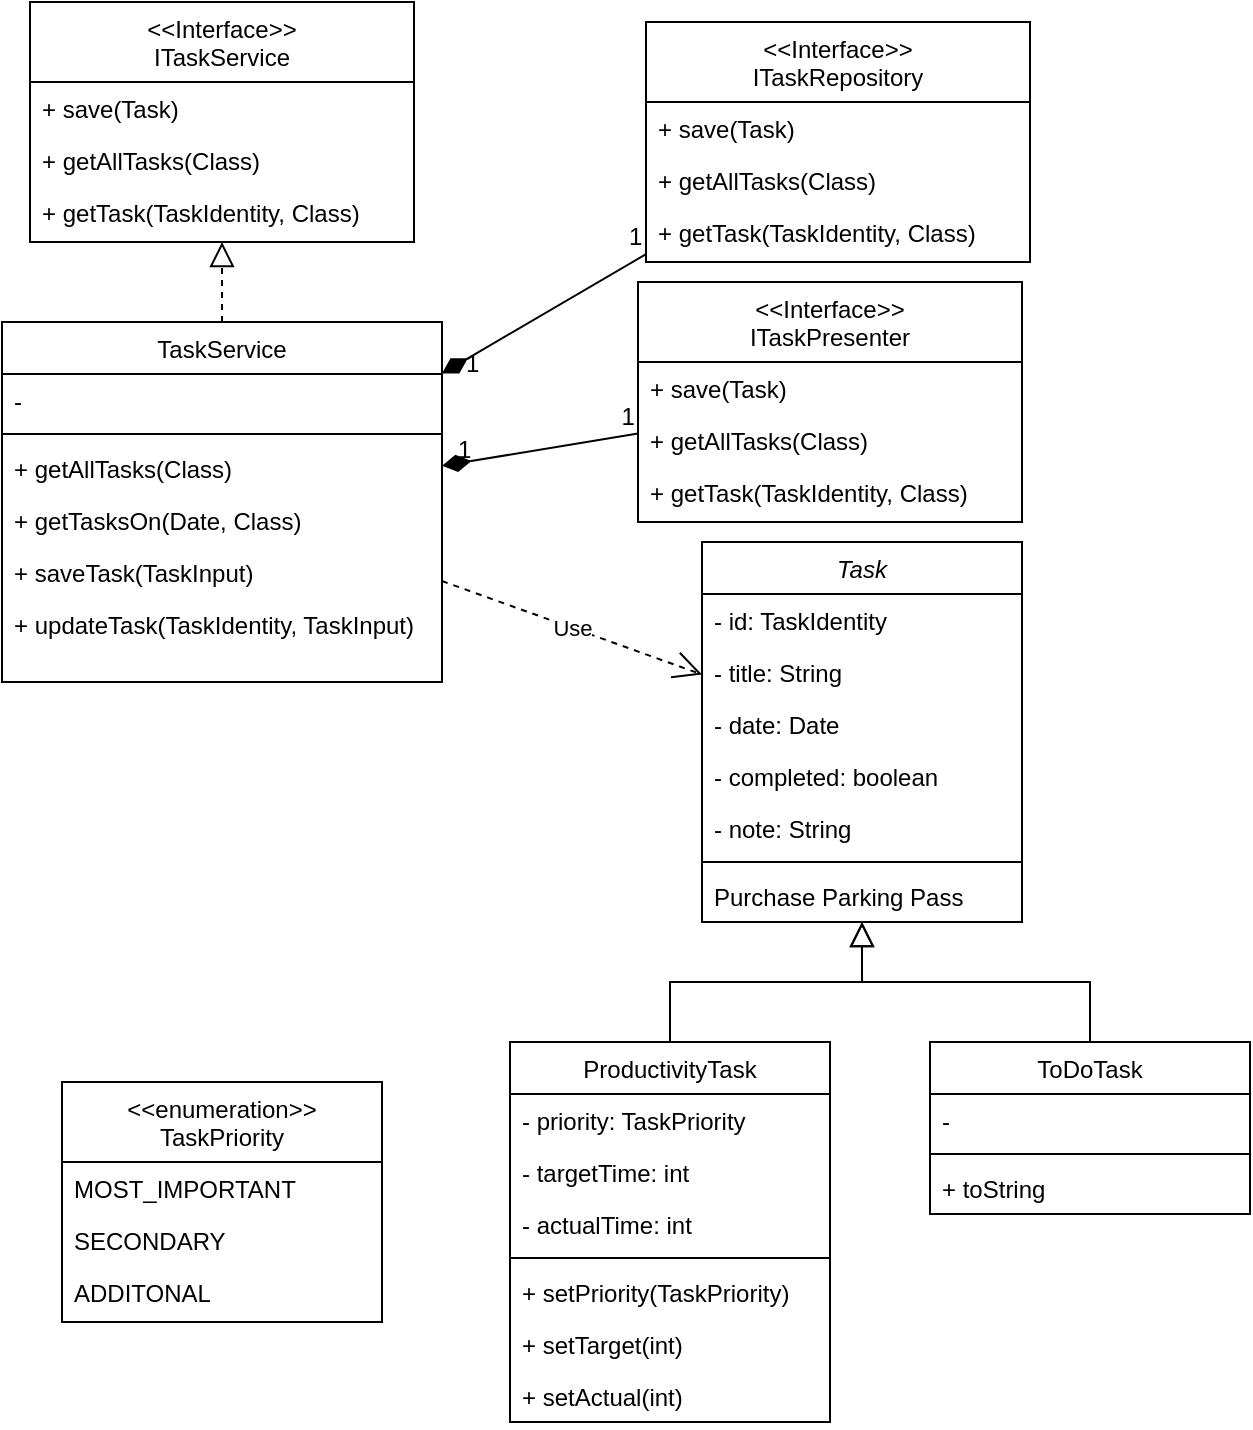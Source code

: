 <mxfile version="13.7.9" type="device"><diagram id="C5RBs43oDa-KdzZeNtuy" name="Page-1"><mxGraphModel dx="1065" dy="593" grid="1" gridSize="10" guides="1" tooltips="1" connect="1" arrows="1" fold="1" page="1" pageScale="1" pageWidth="827" pageHeight="1169" math="0" shadow="0"><root><mxCell id="WIyWlLk6GJQsqaUBKTNV-0"/><mxCell id="WIyWlLk6GJQsqaUBKTNV-1" parent="WIyWlLk6GJQsqaUBKTNV-0"/><mxCell id="zkfFHV4jXpPFQw0GAbJ--12" value="" style="endArrow=block;endSize=10;endFill=0;shadow=0;strokeWidth=1;rounded=0;edgeStyle=elbowEdgeStyle;elbow=vertical;" parent="WIyWlLk6GJQsqaUBKTNV-1" source="zkfFHV4jXpPFQw0GAbJ--6" target="zkfFHV4jXpPFQw0GAbJ--0" edge="1"><mxGeometry width="160" relative="1" as="geometry"><mxPoint x="430" y="343" as="sourcePoint"/><mxPoint x="430" y="343" as="targetPoint"/></mxGeometry></mxCell><mxCell id="zkfFHV4jXpPFQw0GAbJ--16" value="" style="endArrow=block;endSize=10;endFill=0;shadow=0;strokeWidth=1;rounded=0;edgeStyle=elbowEdgeStyle;elbow=vertical;" parent="WIyWlLk6GJQsqaUBKTNV-1" source="zkfFHV4jXpPFQw0GAbJ--13" target="zkfFHV4jXpPFQw0GAbJ--0" edge="1"><mxGeometry width="160" relative="1" as="geometry"><mxPoint x="440" y="513" as="sourcePoint"/><mxPoint x="540" y="411" as="targetPoint"/></mxGeometry></mxCell><mxCell id="Q5MZqeEkJXl0VM_X_bGP-13" value="" style="endArrow=none;shadow=0;strokeWidth=1;rounded=0;endFill=0;elbow=vertical;startArrow=diamondThin;startFill=1;endSize=12;startSize=12;" parent="WIyWlLk6GJQsqaUBKTNV-1" source="FRB1vRBXWRcbG7r9iUdN-0" target="Q5MZqeEkJXl0VM_X_bGP-17" edge="1"><mxGeometry x="0.5" y="41" relative="1" as="geometry"><mxPoint x="262.0" y="260.004" as="sourcePoint"/><mxPoint x="340" y="250" as="targetPoint"/><mxPoint x="-40" y="32" as="offset"/></mxGeometry></mxCell><mxCell id="Q5MZqeEkJXl0VM_X_bGP-14" value="1" style="resizable=0;align=left;verticalAlign=bottom;labelBackgroundColor=none;fontSize=12;" parent="Q5MZqeEkJXl0VM_X_bGP-13" connectable="0" vertex="1"><mxGeometry x="-1" relative="1" as="geometry"><mxPoint x="10" y="4" as="offset"/></mxGeometry></mxCell><mxCell id="Q5MZqeEkJXl0VM_X_bGP-15" value="1" style="resizable=0;align=right;verticalAlign=bottom;labelBackgroundColor=none;fontSize=12;" parent="Q5MZqeEkJXl0VM_X_bGP-13" connectable="0" vertex="1"><mxGeometry x="1" relative="1" as="geometry"><mxPoint x="-0.21" as="offset"/></mxGeometry></mxCell><mxCell id="Q5MZqeEkJXl0VM_X_bGP-50" value="&lt;&lt;Interface&gt;&gt;&#10;ITaskService" style="swimlane;fontStyle=0;align=center;verticalAlign=top;childLayout=stackLayout;horizontal=1;startSize=40;horizontalStack=0;resizeParent=1;resizeLast=0;collapsible=1;marginBottom=0;rounded=0;shadow=0;strokeWidth=1;" parent="WIyWlLk6GJQsqaUBKTNV-1" vertex="1"><mxGeometry x="110" y="10" width="192" height="120" as="geometry"><mxRectangle x="220" y="120" width="160" height="26" as="alternateBounds"/></mxGeometry></mxCell><mxCell id="Q5MZqeEkJXl0VM_X_bGP-51" value="+ save(Task)" style="text;align=left;verticalAlign=top;spacingLeft=4;spacingRight=4;overflow=hidden;rotatable=0;points=[[0,0.5],[1,0.5]];portConstraint=eastwest;rounded=0;shadow=0;html=0;" parent="Q5MZqeEkJXl0VM_X_bGP-50" vertex="1"><mxGeometry y="40" width="192" height="26" as="geometry"/></mxCell><mxCell id="Q5MZqeEkJXl0VM_X_bGP-52" value="+ getAllTasks(Class)" style="text;align=left;verticalAlign=top;spacingLeft=4;spacingRight=4;overflow=hidden;rotatable=0;points=[[0,0.5],[1,0.5]];portConstraint=eastwest;" parent="Q5MZqeEkJXl0VM_X_bGP-50" vertex="1"><mxGeometry y="66" width="192" height="26" as="geometry"/></mxCell><mxCell id="Q5MZqeEkJXl0VM_X_bGP-53" value="+ getTask(TaskIdentity, Class)" style="text;align=left;verticalAlign=top;spacingLeft=4;spacingRight=4;overflow=hidden;rotatable=0;points=[[0,0.5],[1,0.5]];portConstraint=eastwest;rounded=0;shadow=0;html=0;" parent="Q5MZqeEkJXl0VM_X_bGP-50" vertex="1"><mxGeometry y="92" width="192" height="26" as="geometry"/></mxCell><mxCell id="Q5MZqeEkJXl0VM_X_bGP-17" value="&lt;&lt;Interface&gt;&gt;&#10;ITaskRepository" style="swimlane;fontStyle=0;align=center;verticalAlign=top;childLayout=stackLayout;horizontal=1;startSize=40;horizontalStack=0;resizeParent=1;resizeLast=0;collapsible=1;marginBottom=0;rounded=0;shadow=0;strokeWidth=1;" parent="WIyWlLk6GJQsqaUBKTNV-1" vertex="1"><mxGeometry x="418" y="20" width="192" height="120" as="geometry"><mxRectangle x="220" y="120" width="160" height="26" as="alternateBounds"/></mxGeometry></mxCell><mxCell id="Q5MZqeEkJXl0VM_X_bGP-19" value="+ save(Task)" style="text;align=left;verticalAlign=top;spacingLeft=4;spacingRight=4;overflow=hidden;rotatable=0;points=[[0,0.5],[1,0.5]];portConstraint=eastwest;rounded=0;shadow=0;html=0;" parent="Q5MZqeEkJXl0VM_X_bGP-17" vertex="1"><mxGeometry y="40" width="192" height="26" as="geometry"/></mxCell><mxCell id="Q5MZqeEkJXl0VM_X_bGP-31" value="+ getAllTasks(Class)" style="text;align=left;verticalAlign=top;spacingLeft=4;spacingRight=4;overflow=hidden;rotatable=0;points=[[0,0.5],[1,0.5]];portConstraint=eastwest;" parent="Q5MZqeEkJXl0VM_X_bGP-17" vertex="1"><mxGeometry y="66" width="192" height="26" as="geometry"/></mxCell><mxCell id="Q5MZqeEkJXl0VM_X_bGP-20" value="+ getTask(TaskIdentity, Class)" style="text;align=left;verticalAlign=top;spacingLeft=4;spacingRight=4;overflow=hidden;rotatable=0;points=[[0,0.5],[1,0.5]];portConstraint=eastwest;rounded=0;shadow=0;html=0;" parent="Q5MZqeEkJXl0VM_X_bGP-17" vertex="1"><mxGeometry y="92" width="192" height="26" as="geometry"/></mxCell><mxCell id="Q5MZqeEkJXl0VM_X_bGP-56" value="" style="endArrow=none;shadow=0;strokeWidth=1;rounded=0;endFill=0;elbow=vertical;startArrow=diamondThin;startFill=1;endSize=12;startSize=12;" parent="WIyWlLk6GJQsqaUBKTNV-1" source="FRB1vRBXWRcbG7r9iUdN-0" target="Q5MZqeEkJXl0VM_X_bGP-37" edge="1"><mxGeometry x="0.5" y="41" relative="1" as="geometry"><mxPoint x="534" y="140" as="sourcePoint"/><mxPoint x="600" y="140" as="targetPoint"/><mxPoint x="-40" y="32" as="offset"/></mxGeometry></mxCell><mxCell id="Q5MZqeEkJXl0VM_X_bGP-57" value="1" style="resizable=0;align=left;verticalAlign=bottom;labelBackgroundColor=none;fontSize=12;" parent="Q5MZqeEkJXl0VM_X_bGP-56" connectable="0" vertex="1"><mxGeometry x="-1" relative="1" as="geometry"><mxPoint x="6" y="0.64" as="offset"/></mxGeometry></mxCell><mxCell id="Q5MZqeEkJXl0VM_X_bGP-58" value="1" style="resizable=0;align=right;verticalAlign=bottom;labelBackgroundColor=none;fontSize=12;" parent="Q5MZqeEkJXl0VM_X_bGP-56" connectable="0" vertex="1"><mxGeometry x="1" relative="1" as="geometry"><mxPoint x="-0.21" as="offset"/></mxGeometry></mxCell><mxCell id="FRB1vRBXWRcbG7r9iUdN-0" value="TaskService" style="swimlane;fontStyle=0;align=center;verticalAlign=top;childLayout=stackLayout;horizontal=1;startSize=26;horizontalStack=0;resizeParent=1;resizeLast=0;collapsible=1;marginBottom=0;rounded=0;shadow=0;strokeWidth=1;" parent="WIyWlLk6GJQsqaUBKTNV-1" vertex="1"><mxGeometry x="96" y="170" width="220" height="180" as="geometry"><mxRectangle x="220" y="120" width="160" height="26" as="alternateBounds"/></mxGeometry></mxCell><mxCell id="FRB1vRBXWRcbG7r9iUdN-1" value="-" style="text;align=left;verticalAlign=top;spacingLeft=4;spacingRight=4;overflow=hidden;rotatable=0;points=[[0,0.5],[1,0.5]];portConstraint=eastwest;" parent="FRB1vRBXWRcbG7r9iUdN-0" vertex="1"><mxGeometry y="26" width="220" height="26" as="geometry"/></mxCell><mxCell id="FRB1vRBXWRcbG7r9iUdN-4" value="" style="line;html=1;strokeWidth=1;align=left;verticalAlign=middle;spacingTop=-1;spacingLeft=3;spacingRight=3;rotatable=0;labelPosition=right;points=[];portConstraint=eastwest;" parent="FRB1vRBXWRcbG7r9iUdN-0" vertex="1"><mxGeometry y="52" width="220" height="8" as="geometry"/></mxCell><mxCell id="Q5MZqeEkJXl0VM_X_bGP-30" value="+ getAllTasks(Class)" style="text;align=left;verticalAlign=top;spacingLeft=4;spacingRight=4;overflow=hidden;rotatable=0;points=[[0,0.5],[1,0.5]];portConstraint=eastwest;" parent="FRB1vRBXWRcbG7r9iUdN-0" vertex="1"><mxGeometry y="60" width="220" height="26" as="geometry"/></mxCell><mxCell id="Q5MZqeEkJXl0VM_X_bGP-35" value="+ getTasksOn(Date, Class)" style="text;align=left;verticalAlign=top;spacingLeft=4;spacingRight=4;overflow=hidden;rotatable=0;points=[[0,0.5],[1,0.5]];portConstraint=eastwest;" parent="FRB1vRBXWRcbG7r9iUdN-0" vertex="1"><mxGeometry y="86" width="220" height="26" as="geometry"/></mxCell><mxCell id="Q5MZqeEkJXl0VM_X_bGP-36" value="+ saveTask(TaskInput)" style="text;align=left;verticalAlign=top;spacingLeft=4;spacingRight=4;overflow=hidden;rotatable=0;points=[[0,0.5],[1,0.5]];portConstraint=eastwest;" parent="FRB1vRBXWRcbG7r9iUdN-0" vertex="1"><mxGeometry y="112" width="220" height="26" as="geometry"/></mxCell><mxCell id="FRB1vRBXWRcbG7r9iUdN-5" value="+ updateTask(TaskIdentity, TaskInput)" style="text;align=left;verticalAlign=top;spacingLeft=4;spacingRight=4;overflow=hidden;rotatable=0;points=[[0,0.5],[1,0.5]];portConstraint=eastwest;" parent="FRB1vRBXWRcbG7r9iUdN-0" vertex="1"><mxGeometry y="138" width="220" height="26" as="geometry"/></mxCell><mxCell id="Q5MZqeEkJXl0VM_X_bGP-60" value="" style="endArrow=block;dashed=1;endFill=0;endSize=10;html=1;" parent="WIyWlLk6GJQsqaUBKTNV-1" source="FRB1vRBXWRcbG7r9iUdN-0" target="Q5MZqeEkJXl0VM_X_bGP-50" edge="1"><mxGeometry width="160" relative="1" as="geometry"><mxPoint x="280" y="429.66" as="sourcePoint"/><mxPoint x="440" y="429.66" as="targetPoint"/></mxGeometry></mxCell><mxCell id="Q5MZqeEkJXl0VM_X_bGP-37" value="&lt;&lt;Interface&gt;&gt;&#10;ITaskPresenter" style="swimlane;fontStyle=0;align=center;verticalAlign=top;childLayout=stackLayout;horizontal=1;startSize=40;horizontalStack=0;resizeParent=1;resizeLast=0;collapsible=1;marginBottom=0;rounded=0;shadow=0;strokeWidth=1;" parent="WIyWlLk6GJQsqaUBKTNV-1" vertex="1"><mxGeometry x="414" y="150" width="192" height="120" as="geometry"><mxRectangle x="220" y="120" width="160" height="26" as="alternateBounds"/></mxGeometry></mxCell><mxCell id="Q5MZqeEkJXl0VM_X_bGP-38" value="+ save(Task)" style="text;align=left;verticalAlign=top;spacingLeft=4;spacingRight=4;overflow=hidden;rotatable=0;points=[[0,0.5],[1,0.5]];portConstraint=eastwest;rounded=0;shadow=0;html=0;" parent="Q5MZqeEkJXl0VM_X_bGP-37" vertex="1"><mxGeometry y="40" width="192" height="26" as="geometry"/></mxCell><mxCell id="Q5MZqeEkJXl0VM_X_bGP-39" value="+ getAllTasks(Class)" style="text;align=left;verticalAlign=top;spacingLeft=4;spacingRight=4;overflow=hidden;rotatable=0;points=[[0,0.5],[1,0.5]];portConstraint=eastwest;" parent="Q5MZqeEkJXl0VM_X_bGP-37" vertex="1"><mxGeometry y="66" width="192" height="26" as="geometry"/></mxCell><mxCell id="Q5MZqeEkJXl0VM_X_bGP-40" value="+ getTask(TaskIdentity, Class)" style="text;align=left;verticalAlign=top;spacingLeft=4;spacingRight=4;overflow=hidden;rotatable=0;points=[[0,0.5],[1,0.5]];portConstraint=eastwest;rounded=0;shadow=0;html=0;" parent="Q5MZqeEkJXl0VM_X_bGP-37" vertex="1"><mxGeometry y="92" width="192" height="26" as="geometry"/></mxCell><mxCell id="zkfFHV4jXpPFQw0GAbJ--0" value="Task" style="swimlane;fontStyle=2;align=center;verticalAlign=top;childLayout=stackLayout;horizontal=1;startSize=26;horizontalStack=0;resizeParent=1;resizeLast=0;collapsible=1;marginBottom=0;rounded=0;shadow=0;strokeWidth=1;" parent="WIyWlLk6GJQsqaUBKTNV-1" vertex="1"><mxGeometry x="446" y="280" width="160" height="190" as="geometry"><mxRectangle x="220" y="120" width="160" height="26" as="alternateBounds"/></mxGeometry></mxCell><mxCell id="zkfFHV4jXpPFQw0GAbJ--1" value="- id: TaskIdentity" style="text;align=left;verticalAlign=top;spacingLeft=4;spacingRight=4;overflow=hidden;rotatable=0;points=[[0,0.5],[1,0.5]];portConstraint=eastwest;" parent="zkfFHV4jXpPFQw0GAbJ--0" vertex="1"><mxGeometry y="26" width="160" height="26" as="geometry"/></mxCell><mxCell id="zkfFHV4jXpPFQw0GAbJ--3" value="- title: String" style="text;align=left;verticalAlign=top;spacingLeft=4;spacingRight=4;overflow=hidden;rotatable=0;points=[[0,0.5],[1,0.5]];portConstraint=eastwest;rounded=0;shadow=0;html=0;" parent="zkfFHV4jXpPFQw0GAbJ--0" vertex="1"><mxGeometry y="52" width="160" height="26" as="geometry"/></mxCell><mxCell id="zkfFHV4jXpPFQw0GAbJ--2" value="- date: Date" style="text;align=left;verticalAlign=top;spacingLeft=4;spacingRight=4;overflow=hidden;rotatable=0;points=[[0,0.5],[1,0.5]];portConstraint=eastwest;rounded=0;shadow=0;html=0;" parent="zkfFHV4jXpPFQw0GAbJ--0" vertex="1"><mxGeometry y="78" width="160" height="26" as="geometry"/></mxCell><mxCell id="Q5MZqeEkJXl0VM_X_bGP-32" value="- completed: boolean" style="text;align=left;verticalAlign=top;spacingLeft=4;spacingRight=4;overflow=hidden;rotatable=0;points=[[0,0.5],[1,0.5]];portConstraint=eastwest;rounded=0;shadow=0;html=0;" parent="zkfFHV4jXpPFQw0GAbJ--0" vertex="1"><mxGeometry y="104" width="160" height="26" as="geometry"/></mxCell><mxCell id="Q5MZqeEkJXl0VM_X_bGP-8" value="- note: String" style="text;align=left;verticalAlign=top;spacingLeft=4;spacingRight=4;overflow=hidden;rotatable=0;points=[[0,0.5],[1,0.5]];portConstraint=eastwest;rounded=0;shadow=0;html=0;" parent="zkfFHV4jXpPFQw0GAbJ--0" vertex="1"><mxGeometry y="130" width="160" height="26" as="geometry"/></mxCell><mxCell id="zkfFHV4jXpPFQw0GAbJ--4" value="" style="line;html=1;strokeWidth=1;align=left;verticalAlign=middle;spacingTop=-1;spacingLeft=3;spacingRight=3;rotatable=0;labelPosition=right;points=[];portConstraint=eastwest;" parent="zkfFHV4jXpPFQw0GAbJ--0" vertex="1"><mxGeometry y="156" width="160" height="8" as="geometry"/></mxCell><mxCell id="zkfFHV4jXpPFQw0GAbJ--5" value="Purchase Parking Pass" style="text;align=left;verticalAlign=top;spacingLeft=4;spacingRight=4;overflow=hidden;rotatable=0;points=[[0,0.5],[1,0.5]];portConstraint=eastwest;" parent="zkfFHV4jXpPFQw0GAbJ--0" vertex="1"><mxGeometry y="164" width="160" height="26" as="geometry"/></mxCell><mxCell id="zkfFHV4jXpPFQw0GAbJ--13" value="ToDoTask" style="swimlane;fontStyle=0;align=center;verticalAlign=top;childLayout=stackLayout;horizontal=1;startSize=26;horizontalStack=0;resizeParent=1;resizeLast=0;collapsible=1;marginBottom=0;rounded=0;shadow=0;strokeWidth=1;" parent="WIyWlLk6GJQsqaUBKTNV-1" vertex="1"><mxGeometry x="560" y="530" width="160" height="86" as="geometry"><mxRectangle x="340" y="380" width="170" height="26" as="alternateBounds"/></mxGeometry></mxCell><mxCell id="zkfFHV4jXpPFQw0GAbJ--14" value="-" style="text;align=left;verticalAlign=top;spacingLeft=4;spacingRight=4;overflow=hidden;rotatable=0;points=[[0,0.5],[1,0.5]];portConstraint=eastwest;" parent="zkfFHV4jXpPFQw0GAbJ--13" vertex="1"><mxGeometry y="26" width="160" height="26" as="geometry"/></mxCell><mxCell id="zkfFHV4jXpPFQw0GAbJ--15" value="" style="line;html=1;strokeWidth=1;align=left;verticalAlign=middle;spacingTop=-1;spacingLeft=3;spacingRight=3;rotatable=0;labelPosition=right;points=[];portConstraint=eastwest;" parent="zkfFHV4jXpPFQw0GAbJ--13" vertex="1"><mxGeometry y="52" width="160" height="8" as="geometry"/></mxCell><mxCell id="Q5MZqeEkJXl0VM_X_bGP-55" value="+ toString" style="text;align=left;verticalAlign=top;spacingLeft=4;spacingRight=4;overflow=hidden;rotatable=0;points=[[0,0.5],[1,0.5]];portConstraint=eastwest;" parent="zkfFHV4jXpPFQw0GAbJ--13" vertex="1"><mxGeometry y="60" width="160" height="26" as="geometry"/></mxCell><mxCell id="zkfFHV4jXpPFQw0GAbJ--6" value="ProductivityTask" style="swimlane;fontStyle=0;align=center;verticalAlign=top;childLayout=stackLayout;horizontal=1;startSize=26;horizontalStack=0;resizeParent=1;resizeLast=0;collapsible=1;marginBottom=0;rounded=0;shadow=0;strokeWidth=1;" parent="WIyWlLk6GJQsqaUBKTNV-1" vertex="1"><mxGeometry x="350" y="530" width="160" height="190" as="geometry"><mxRectangle x="130" y="380" width="160" height="26" as="alternateBounds"/></mxGeometry></mxCell><mxCell id="zkfFHV4jXpPFQw0GAbJ--7" value="- priority: TaskPriority" style="text;align=left;verticalAlign=top;spacingLeft=4;spacingRight=4;overflow=hidden;rotatable=0;points=[[0,0.5],[1,0.5]];portConstraint=eastwest;" parent="zkfFHV4jXpPFQw0GAbJ--6" vertex="1"><mxGeometry y="26" width="160" height="26" as="geometry"/></mxCell><mxCell id="Q5MZqeEkJXl0VM_X_bGP-33" value="- targetTime: int" style="text;align=left;verticalAlign=top;spacingLeft=4;spacingRight=4;overflow=hidden;rotatable=0;points=[[0,0.5],[1,0.5]];portConstraint=eastwest;rounded=0;shadow=0;html=0;" parent="zkfFHV4jXpPFQw0GAbJ--6" vertex="1"><mxGeometry y="52" width="160" height="26" as="geometry"/></mxCell><mxCell id="zkfFHV4jXpPFQw0GAbJ--8" value="- actualTime: int" style="text;align=left;verticalAlign=top;spacingLeft=4;spacingRight=4;overflow=hidden;rotatable=0;points=[[0,0.5],[1,0.5]];portConstraint=eastwest;rounded=0;shadow=0;html=0;" parent="zkfFHV4jXpPFQw0GAbJ--6" vertex="1"><mxGeometry y="78" width="160" height="26" as="geometry"/></mxCell><mxCell id="zkfFHV4jXpPFQw0GAbJ--9" value="" style="line;html=1;strokeWidth=1;align=left;verticalAlign=middle;spacingTop=-1;spacingLeft=3;spacingRight=3;rotatable=0;labelPosition=right;points=[];portConstraint=eastwest;" parent="zkfFHV4jXpPFQw0GAbJ--6" vertex="1"><mxGeometry y="104" width="160" height="8" as="geometry"/></mxCell><mxCell id="Q5MZqeEkJXl0VM_X_bGP-34" value="+ setPriority(TaskPriority)" style="text;align=left;verticalAlign=top;spacingLeft=4;spacingRight=4;overflow=hidden;rotatable=0;points=[[0,0.5],[1,0.5]];portConstraint=eastwest;" parent="zkfFHV4jXpPFQw0GAbJ--6" vertex="1"><mxGeometry y="112" width="160" height="26" as="geometry"/></mxCell><mxCell id="zkfFHV4jXpPFQw0GAbJ--10" value="+ setTarget(int)" style="text;align=left;verticalAlign=top;spacingLeft=4;spacingRight=4;overflow=hidden;rotatable=0;points=[[0,0.5],[1,0.5]];portConstraint=eastwest;fontStyle=0" parent="zkfFHV4jXpPFQw0GAbJ--6" vertex="1"><mxGeometry y="138" width="160" height="26" as="geometry"/></mxCell><mxCell id="zkfFHV4jXpPFQw0GAbJ--11" value="+ setActual(int)" style="text;align=left;verticalAlign=top;spacingLeft=4;spacingRight=4;overflow=hidden;rotatable=0;points=[[0,0.5],[1,0.5]];portConstraint=eastwest;" parent="zkfFHV4jXpPFQw0GAbJ--6" vertex="1"><mxGeometry y="164" width="160" height="26" as="geometry"/></mxCell><mxCell id="Q5MZqeEkJXl0VM_X_bGP-62" value="Use" style="endArrow=open;endSize=12;dashed=1;html=1;" parent="WIyWlLk6GJQsqaUBKTNV-1" source="FRB1vRBXWRcbG7r9iUdN-0" target="zkfFHV4jXpPFQw0GAbJ--0" edge="1"><mxGeometry width="160" relative="1" as="geometry"><mxPoint x="333" y="330" as="sourcePoint"/><mxPoint x="493" y="330" as="targetPoint"/></mxGeometry></mxCell><mxCell id="FRB1vRBXWRcbG7r9iUdN-6" value="&lt;&lt;enumeration&gt;&gt;&#10;TaskPriority" style="swimlane;fontStyle=0;align=center;verticalAlign=top;childLayout=stackLayout;horizontal=1;startSize=40;horizontalStack=0;resizeParent=1;resizeLast=0;collapsible=1;marginBottom=0;rounded=0;shadow=0;strokeWidth=1;" parent="WIyWlLk6GJQsqaUBKTNV-1" vertex="1"><mxGeometry x="126" y="550" width="160" height="120" as="geometry"><mxRectangle x="220" y="120" width="160" height="26" as="alternateBounds"/></mxGeometry></mxCell><mxCell id="FRB1vRBXWRcbG7r9iUdN-8" value="MOST_IMPORTANT" style="text;align=left;verticalAlign=top;spacingLeft=4;spacingRight=4;overflow=hidden;rotatable=0;points=[[0,0.5],[1,0.5]];portConstraint=eastwest;rounded=0;shadow=0;html=0;" parent="FRB1vRBXWRcbG7r9iUdN-6" vertex="1"><mxGeometry y="40" width="160" height="26" as="geometry"/></mxCell><mxCell id="FRB1vRBXWRcbG7r9iUdN-9" value="SECONDARY" style="text;align=left;verticalAlign=top;spacingLeft=4;spacingRight=4;overflow=hidden;rotatable=0;points=[[0,0.5],[1,0.5]];portConstraint=eastwest;rounded=0;shadow=0;html=0;" parent="FRB1vRBXWRcbG7r9iUdN-6" vertex="1"><mxGeometry y="66" width="160" height="26" as="geometry"/></mxCell><mxCell id="Q5MZqeEkJXl0VM_X_bGP-1" value="ADDITONAL" style="text;align=left;verticalAlign=top;spacingLeft=4;spacingRight=4;overflow=hidden;rotatable=0;points=[[0,0.5],[1,0.5]];portConstraint=eastwest;rounded=0;shadow=0;html=0;" parent="FRB1vRBXWRcbG7r9iUdN-6" vertex="1"><mxGeometry y="92" width="160" height="26" as="geometry"/></mxCell></root></mxGraphModel></diagram></mxfile>